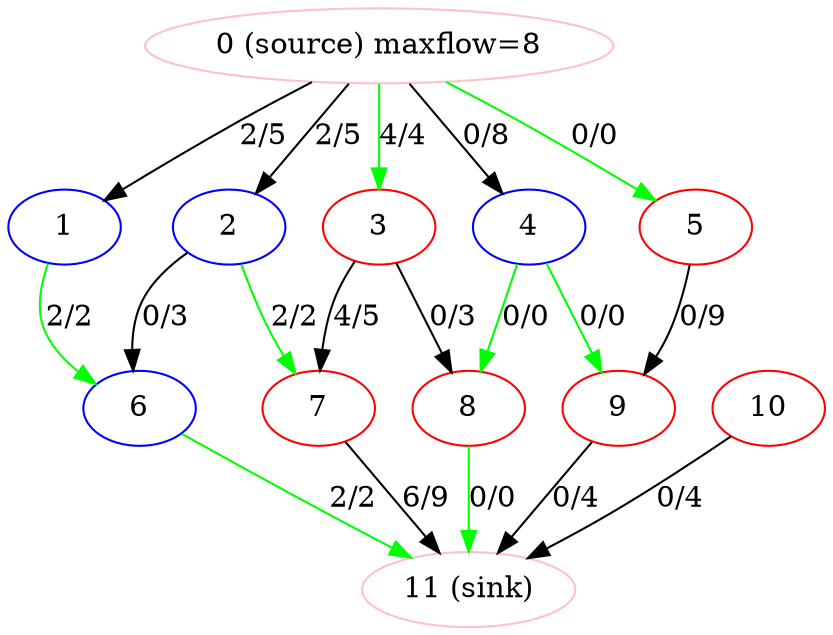 // View this maxflow graph in Graphviz
digraph G {
  layout=dot;
  splines=true;
  0 [color=pink label = "0 (source) maxflow=8"];
  11 [color=pink label = "11 (sink)"];
  1 [label = "1" color=blue ];
  2 [label = "2" color=blue ];
  3 [label = "3" color=red /*mincut*/ ];
  4 [label = "4" color=blue ];
  5 [label = "5" color=red /*mincut*/ ];
  6 [label = "6" color=blue ];
  7 [label = "7" color=red /*mincut*/ ];
  8 [label = "8" color=red /*mincut*/ ];
  9 [label = "9" color=red /*mincut*/ ];
  10 [label = "10" color=red /*mincut*/ ];
  0 -> 1 [label = "2/5" color=black /*spare*/ ];
  0 -> 2 [label = "2/5" color=black /*spare*/ ];
  0 -> 3 [label = "4/4" color=green /*full*/ ];
  0 -> 4 [label = "0/8" color=black /*spare*/ ];
  0 -> 5 [label = "0/0" color=green /*full*/ ];
  1 -> 6 [label = "2/2" color=green /*full*/ ];
  2 -> 6 [label = "0/3" color=black /*spare*/ ];
  2 -> 7 [label = "2/2" color=green /*full*/ ];
  3 -> 7 [label = "4/5" color=black /*spare*/ ];
  3 -> 8 [label = "0/3" color=black /*spare*/ ];
  4 -> 8 [label = "0/0" color=green /*full*/ ];
  4 -> 9 [label = "0/0" color=green /*full*/ ];
  5 -> 9 [label = "0/9" color=black /*spare*/ ];
  6 -> 11 [label = "2/2" color=green /*full*/ ];
  7 -> 11 [label = "6/9" color=black /*spare*/ ];
  8 -> 11 [label = "0/0" color=green /*full*/ ];
  9 -> 11 [label = "0/4" color=black /*spare*/ ];
  10 -> 11 [label = "0/4" color=black /*spare*/ ];
}

